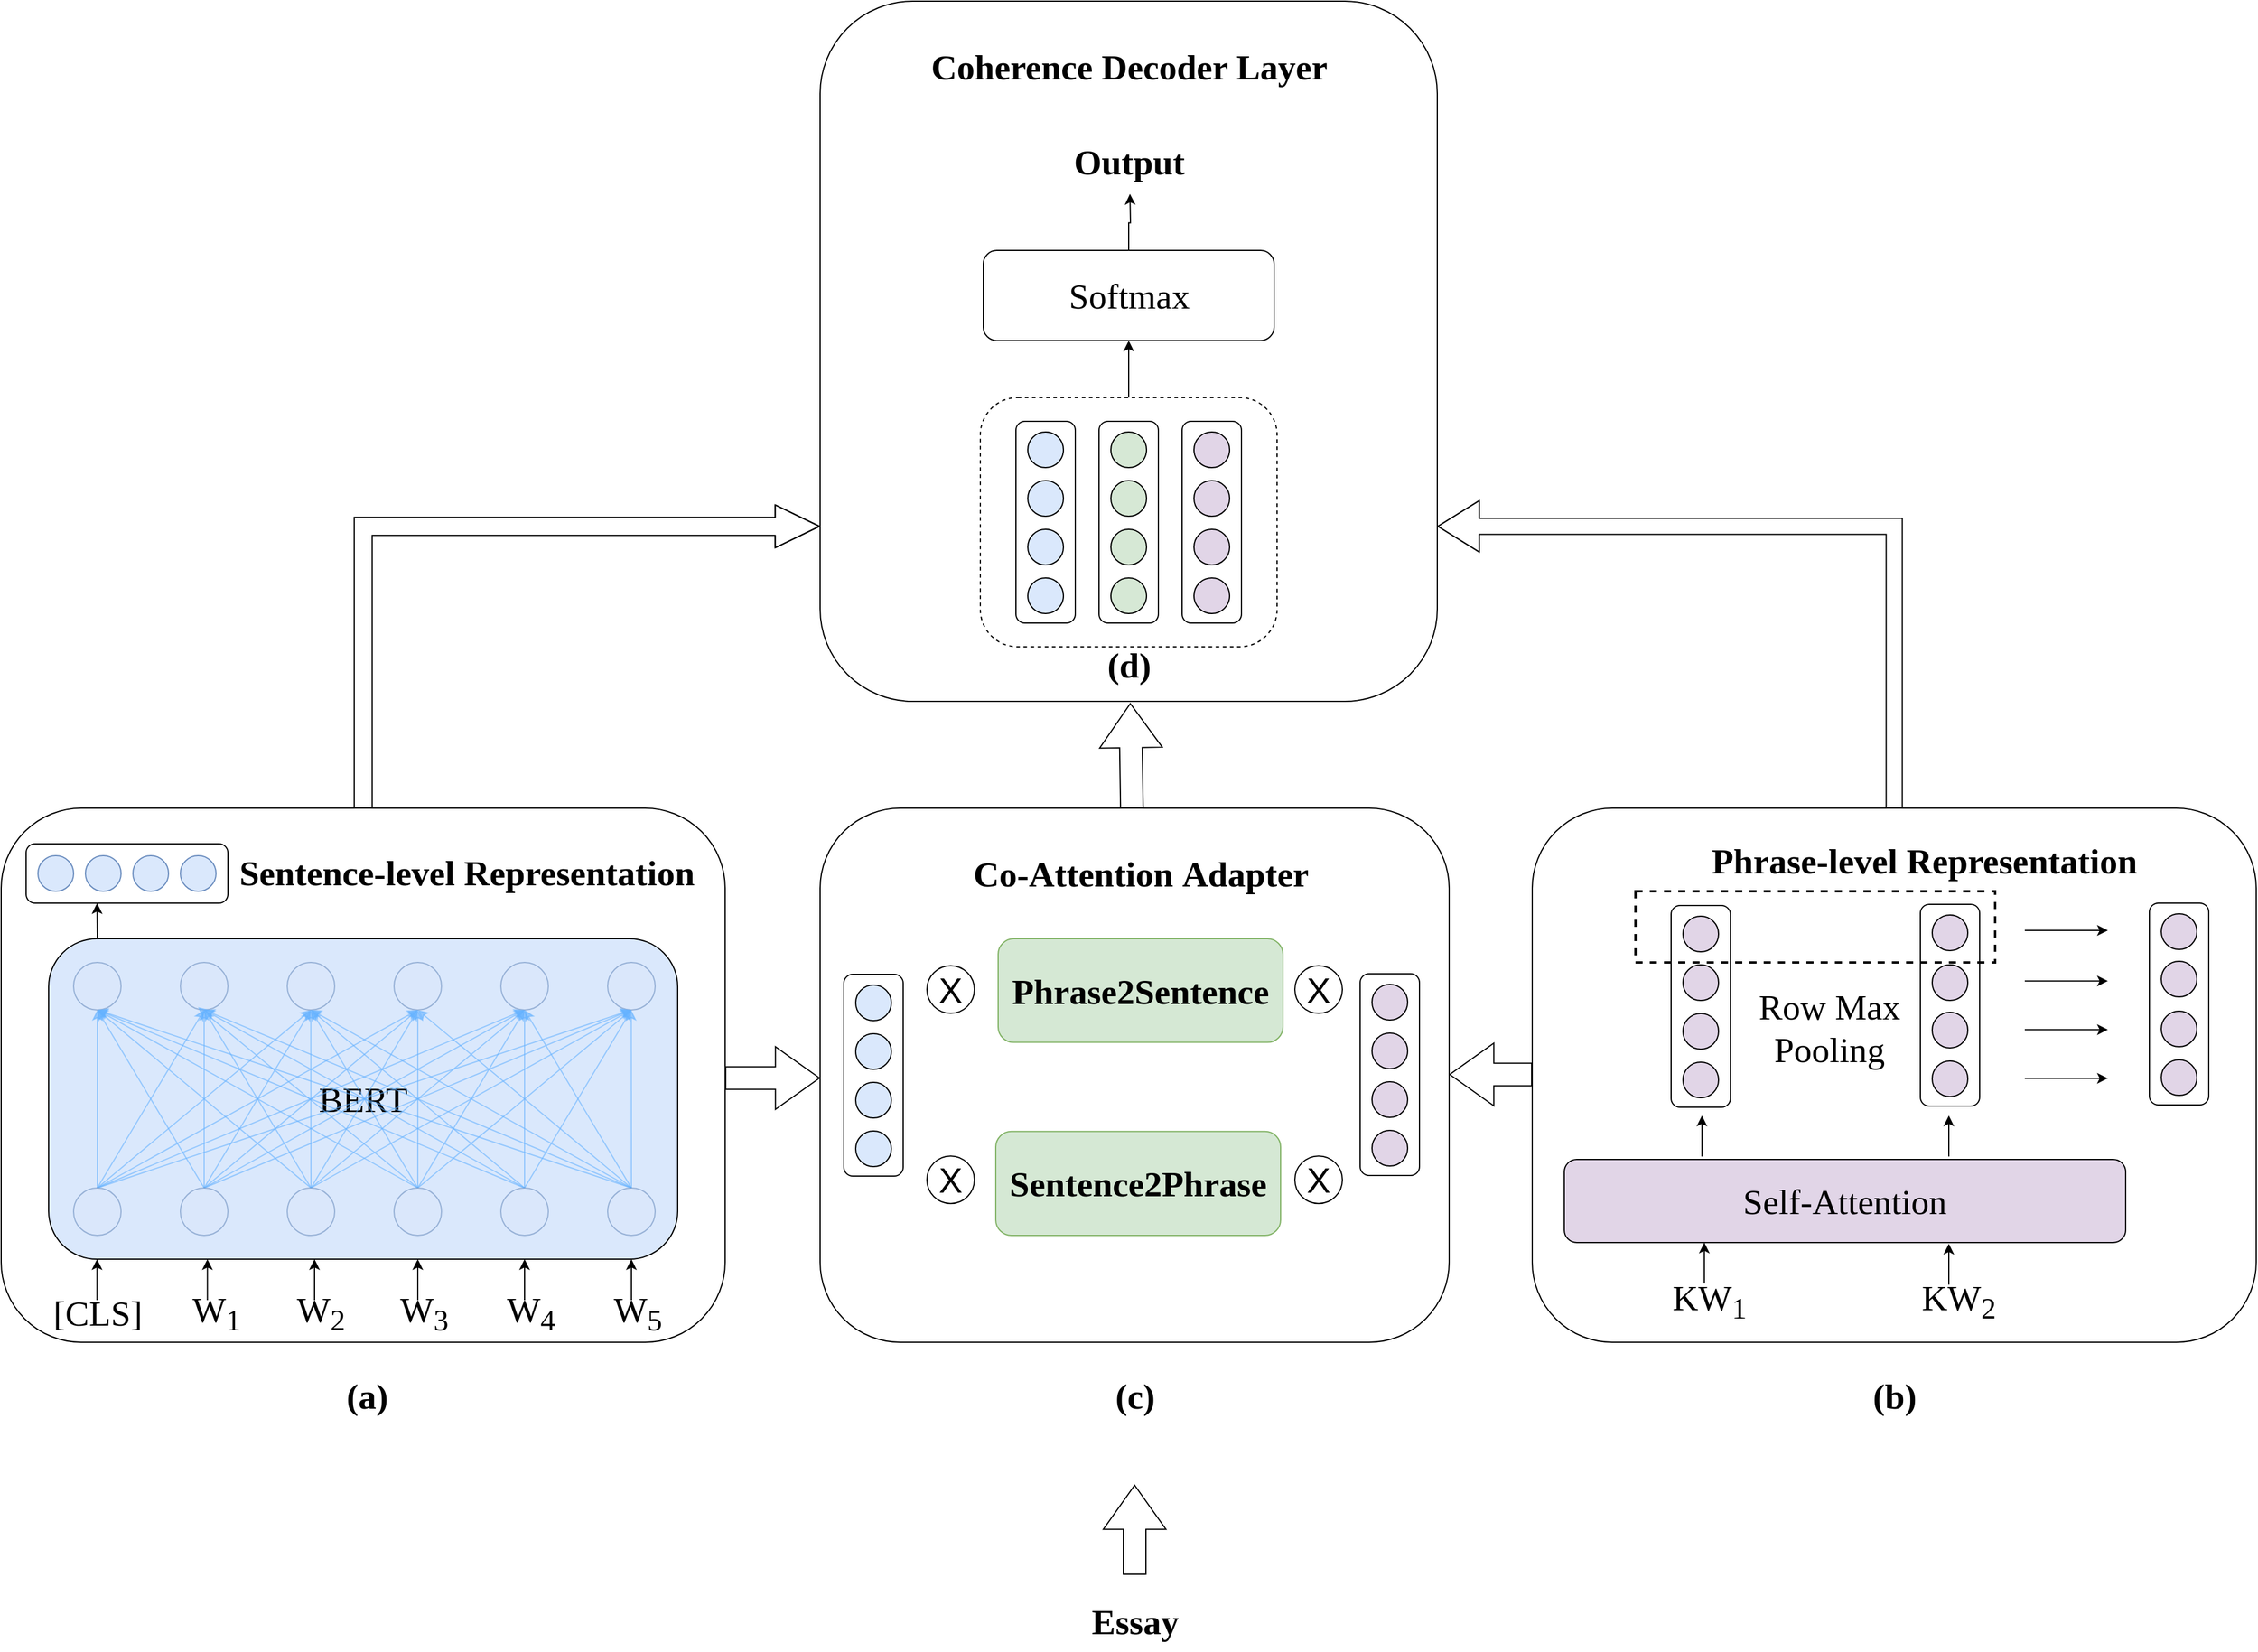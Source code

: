 <mxfile version="24.0.0" type="github">
  <diagram name="第 1 页" id="gH19pqJn2QsGBdcnOJFw">
    <mxGraphModel dx="1225" dy="1300" grid="1" gridSize="10" guides="1" tooltips="1" connect="1" arrows="1" fold="1" page="1" pageScale="1" pageWidth="827" pageHeight="1169" math="0" shadow="0">
      <root>
        <mxCell id="0" />
        <mxCell id="1" parent="0" />
        <mxCell id="tKe9YfeD72Xpy1JtT5OL-1" value="&lt;font face=&quot;Times New Roman&quot;&gt;&lt;span style=&quot;font-size: 30px;&quot;&gt;&lt;b&gt;Essay&lt;/b&gt;&lt;/span&gt;&lt;/font&gt;" style="text;html=1;align=center;verticalAlign=middle;resizable=0;points=[];autosize=1;strokeColor=none;fillColor=none;" vertex="1" parent="1">
          <mxGeometry x="1745" y="1420" width="100" height="50" as="geometry" />
        </mxCell>
        <mxCell id="tKe9YfeD72Xpy1JtT5OL-3" value="" style="rounded=1;whiteSpace=wrap;html=1;" vertex="1" parent="1">
          <mxGeometry x="1530" y="80" width="520" height="590" as="geometry" />
        </mxCell>
        <mxCell id="tKe9YfeD72Xpy1JtT5OL-5" value="&lt;font face=&quot;Times New Roman&quot; style=&quot;font-size: 30px;&quot;&gt;Softmax&lt;/font&gt;" style="rounded=1;whiteSpace=wrap;html=1;" vertex="1" parent="1">
          <mxGeometry x="1667.5" y="290" width="245" height="76" as="geometry" />
        </mxCell>
        <mxCell id="tKe9YfeD72Xpy1JtT5OL-7" value="" style="group" vertex="1" connectable="0" parent="1">
          <mxGeometry x="1665" y="414" width="250" height="210" as="geometry" />
        </mxCell>
        <mxCell id="tKe9YfeD72Xpy1JtT5OL-8" value="" style="rounded=1;whiteSpace=wrap;html=1;dashed=1;" vertex="1" parent="tKe9YfeD72Xpy1JtT5OL-7">
          <mxGeometry width="250" height="210" as="geometry" />
        </mxCell>
        <mxCell id="tKe9YfeD72Xpy1JtT5OL-9" value="" style="group" vertex="1" connectable="0" parent="tKe9YfeD72Xpy1JtT5OL-7">
          <mxGeometry x="100" y="20" width="50" height="170" as="geometry" />
        </mxCell>
        <mxCell id="tKe9YfeD72Xpy1JtT5OL-10" value="" style="rounded=1;whiteSpace=wrap;html=1;direction=west;rotation=90;container=0;" vertex="1" parent="tKe9YfeD72Xpy1JtT5OL-9">
          <mxGeometry x="-60" y="60" width="170" height="50" as="geometry" />
        </mxCell>
        <mxCell id="tKe9YfeD72Xpy1JtT5OL-11" value="" style="ellipse;whiteSpace=wrap;html=1;aspect=fixed;fillColor=#d6e8d5;direction=west;container=0;" vertex="1" parent="tKe9YfeD72Xpy1JtT5OL-9">
          <mxGeometry x="10" y="9" width="30" height="30" as="geometry" />
        </mxCell>
        <mxCell id="tKe9YfeD72Xpy1JtT5OL-12" value="" style="ellipse;whiteSpace=wrap;html=1;aspect=fixed;fillColor=#d6e8d5;direction=west;container=0;" vertex="1" parent="tKe9YfeD72Xpy1JtT5OL-9">
          <mxGeometry x="10" y="50" width="30" height="30" as="geometry" />
        </mxCell>
        <mxCell id="tKe9YfeD72Xpy1JtT5OL-13" value="" style="ellipse;whiteSpace=wrap;html=1;aspect=fixed;fillColor=#d6e8d5;direction=west;container=0;" vertex="1" parent="tKe9YfeD72Xpy1JtT5OL-9">
          <mxGeometry x="10" y="91" width="30" height="30" as="geometry" />
        </mxCell>
        <mxCell id="tKe9YfeD72Xpy1JtT5OL-14" value="" style="ellipse;whiteSpace=wrap;html=1;aspect=fixed;fillColor=#d6e8d5;direction=west;container=0;" vertex="1" parent="tKe9YfeD72Xpy1JtT5OL-9">
          <mxGeometry x="10" y="132" width="30" height="30" as="geometry" />
        </mxCell>
        <mxCell id="tKe9YfeD72Xpy1JtT5OL-15" value="" style="group" vertex="1" connectable="0" parent="tKe9YfeD72Xpy1JtT5OL-7">
          <mxGeometry x="170" y="20" width="50" height="170" as="geometry" />
        </mxCell>
        <mxCell id="tKe9YfeD72Xpy1JtT5OL-16" value="" style="rounded=1;whiteSpace=wrap;html=1;direction=west;rotation=90;container=0;" vertex="1" parent="tKe9YfeD72Xpy1JtT5OL-15">
          <mxGeometry x="-60" y="60" width="170" height="50" as="geometry" />
        </mxCell>
        <mxCell id="tKe9YfeD72Xpy1JtT5OL-17" value="" style="ellipse;whiteSpace=wrap;html=1;aspect=fixed;fillColor=#e1d5e7;direction=west;container=0;" vertex="1" parent="tKe9YfeD72Xpy1JtT5OL-15">
          <mxGeometry x="10" y="9" width="30" height="30" as="geometry" />
        </mxCell>
        <mxCell id="tKe9YfeD72Xpy1JtT5OL-18" value="" style="ellipse;whiteSpace=wrap;html=1;aspect=fixed;fillColor=#e1d5e7;direction=west;container=0;" vertex="1" parent="tKe9YfeD72Xpy1JtT5OL-15">
          <mxGeometry x="10" y="50" width="30" height="30" as="geometry" />
        </mxCell>
        <mxCell id="tKe9YfeD72Xpy1JtT5OL-19" value="" style="ellipse;whiteSpace=wrap;html=1;aspect=fixed;fillColor=#e1d5e7;direction=west;container=0;" vertex="1" parent="tKe9YfeD72Xpy1JtT5OL-15">
          <mxGeometry x="10" y="91" width="30" height="30" as="geometry" />
        </mxCell>
        <mxCell id="tKe9YfeD72Xpy1JtT5OL-20" value="" style="ellipse;whiteSpace=wrap;html=1;aspect=fixed;fillColor=#e1d5e7;direction=west;container=0;" vertex="1" parent="tKe9YfeD72Xpy1JtT5OL-15">
          <mxGeometry x="10" y="132" width="30" height="30" as="geometry" />
        </mxCell>
        <mxCell id="tKe9YfeD72Xpy1JtT5OL-21" value="" style="group" vertex="1" connectable="0" parent="tKe9YfeD72Xpy1JtT5OL-7">
          <mxGeometry x="30" y="20" width="50" height="170" as="geometry" />
        </mxCell>
        <mxCell id="tKe9YfeD72Xpy1JtT5OL-22" value="" style="rounded=1;whiteSpace=wrap;html=1;direction=west;rotation=90;container=0;" vertex="1" parent="tKe9YfeD72Xpy1JtT5OL-21">
          <mxGeometry x="-60" y="60" width="170" height="50" as="geometry" />
        </mxCell>
        <mxCell id="tKe9YfeD72Xpy1JtT5OL-23" value="" style="ellipse;whiteSpace=wrap;html=1;aspect=fixed;fillColor=#dae8fc;direction=west;container=0;" vertex="1" parent="tKe9YfeD72Xpy1JtT5OL-21">
          <mxGeometry x="10" y="9" width="30" height="30" as="geometry" />
        </mxCell>
        <mxCell id="tKe9YfeD72Xpy1JtT5OL-24" value="" style="ellipse;whiteSpace=wrap;html=1;aspect=fixed;fillColor=#dae8fc;direction=west;container=0;" vertex="1" parent="tKe9YfeD72Xpy1JtT5OL-21">
          <mxGeometry x="10" y="50" width="30" height="30" as="geometry" />
        </mxCell>
        <mxCell id="tKe9YfeD72Xpy1JtT5OL-25" value="" style="ellipse;whiteSpace=wrap;html=1;aspect=fixed;fillColor=#dae8fc;direction=west;container=0;" vertex="1" parent="tKe9YfeD72Xpy1JtT5OL-21">
          <mxGeometry x="10" y="91" width="30" height="30" as="geometry" />
        </mxCell>
        <mxCell id="tKe9YfeD72Xpy1JtT5OL-26" value="" style="ellipse;whiteSpace=wrap;html=1;aspect=fixed;fillColor=#dae8fc;direction=west;container=0;" vertex="1" parent="tKe9YfeD72Xpy1JtT5OL-21">
          <mxGeometry x="10" y="132" width="30" height="30" as="geometry" />
        </mxCell>
        <mxCell id="tKe9YfeD72Xpy1JtT5OL-36" value="&lt;font style=&quot;font-size: 30px;&quot; face=&quot;Times New Roman&quot;&gt;&lt;b&gt;Output&lt;/b&gt;&lt;/font&gt;" style="text;html=1;align=center;verticalAlign=middle;resizable=0;points=[];autosize=1;strokeColor=none;fillColor=none;" vertex="1" parent="1">
          <mxGeometry x="1730" y="190" width="120" height="50" as="geometry" />
        </mxCell>
        <mxCell id="tKe9YfeD72Xpy1JtT5OL-37" style="edgeStyle=orthogonalEdgeStyle;rounded=0;orthogonalLoop=1;jettySize=auto;html=1;exitX=0.5;exitY=0;exitDx=0;exitDy=0;entryX=0.488;entryY=0.968;entryDx=0;entryDy=0;entryPerimeter=0;" edge="1" parent="1" source="tKe9YfeD72Xpy1JtT5OL-5">
          <mxGeometry relative="1" as="geometry">
            <mxPoint x="1791.04" y="242.4" as="targetPoint" />
          </mxGeometry>
        </mxCell>
        <mxCell id="tKe9YfeD72Xpy1JtT5OL-57" value="&lt;font face=&quot;Times New Roman&quot;&gt;&lt;span style=&quot;font-size: 30px;&quot;&gt;&lt;b&gt;(d)&lt;/b&gt;&lt;/span&gt;&lt;/font&gt;" style="text;html=1;align=center;verticalAlign=middle;resizable=0;points=[];autosize=1;strokeColor=none;fillColor=none;" vertex="1" parent="1">
          <mxGeometry x="1760" y="614" width="60" height="50" as="geometry" />
        </mxCell>
        <mxCell id="tKe9YfeD72Xpy1JtT5OL-61" value="&lt;font size=&quot;1&quot; face=&quot;Times New Roman&quot;&gt;&lt;b style=&quot;font-size: 30px;&quot;&gt;Coherence Decoder Layer&lt;/b&gt;&lt;/font&gt;" style="text;html=1;align=center;verticalAlign=middle;resizable=0;points=[];autosize=1;strokeColor=none;fillColor=none;" vertex="1" parent="1">
          <mxGeometry x="1609.996" y="110" width="360" height="50" as="geometry" />
        </mxCell>
        <mxCell id="tKe9YfeD72Xpy1JtT5OL-63" value="" style="shape=flexArrow;endArrow=classic;html=1;rounded=0;endWidth=32.727;endSize=12.048;width=19.048;" edge="1" parent="1">
          <mxGeometry width="50" height="50" relative="1" as="geometry">
            <mxPoint x="1795" y="1406" as="sourcePoint" />
            <mxPoint x="1795" y="1330" as="targetPoint" />
          </mxGeometry>
        </mxCell>
        <mxCell id="tKe9YfeD72Xpy1JtT5OL-65" value="" style="shape=flexArrow;endArrow=classic;html=1;rounded=0;endWidth=32.727;endSize=12.048;width=19.048;" edge="1" parent="1">
          <mxGeometry width="50" height="50" relative="1" as="geometry">
            <mxPoint x="1450" y="987.38" as="sourcePoint" />
            <mxPoint x="1530" y="987.38" as="targetPoint" />
          </mxGeometry>
        </mxCell>
        <mxCell id="tKe9YfeD72Xpy1JtT5OL-66" style="edgeStyle=orthogonalEdgeStyle;rounded=0;orthogonalLoop=1;jettySize=auto;html=1;exitX=0.5;exitY=0;exitDx=0;exitDy=0;entryX=0;entryY=0.75;entryDx=0;entryDy=0;shape=flexArrow;width=15.152;endSize=12.121;" edge="1" parent="1" source="tKe9YfeD72Xpy1JtT5OL-67" target="tKe9YfeD72Xpy1JtT5OL-3">
          <mxGeometry relative="1" as="geometry" />
        </mxCell>
        <mxCell id="tKe9YfeD72Xpy1JtT5OL-67" value="" style="rounded=1;whiteSpace=wrap;html=1;" vertex="1" parent="1">
          <mxGeometry x="840" y="760" width="610" height="450" as="geometry" />
        </mxCell>
        <mxCell id="tKe9YfeD72Xpy1JtT5OL-68" value="&lt;font style=&quot;font-size: 30px;&quot; face=&quot;Times New Roman&quot;&gt;&lt;b&gt;Sentence-level Representation&lt;/b&gt;&lt;/font&gt;" style="text;html=1;align=center;verticalAlign=middle;resizable=0;points=[];autosize=1;strokeColor=none;fillColor=none;" vertex="1" parent="1">
          <mxGeometry x="1027" y="789" width="410" height="50" as="geometry" />
        </mxCell>
        <mxCell id="tKe9YfeD72Xpy1JtT5OL-69" value="&lt;font style=&quot;font-size: 30px;&quot; face=&quot;Times New Roman&quot;&gt;[CLS]&lt;/font&gt;" style="text;html=1;align=center;verticalAlign=middle;resizable=0;points=[];autosize=1;strokeColor=none;fillColor=none;" vertex="1" parent="1">
          <mxGeometry x="871" y="1160" width="100" height="50" as="geometry" />
        </mxCell>
        <mxCell id="tKe9YfeD72Xpy1JtT5OL-70" value="&lt;font style=&quot;font-size: 30px;&quot; face=&quot;Times New Roman&quot;&gt;W&lt;sub&gt;1&lt;/sub&gt;&lt;/font&gt;" style="text;html=1;align=center;verticalAlign=middle;resizable=0;points=[];autosize=1;strokeColor=none;fillColor=none;" vertex="1" parent="1">
          <mxGeometry x="991" y="1155" width="60" height="60" as="geometry" />
        </mxCell>
        <mxCell id="tKe9YfeD72Xpy1JtT5OL-71" value="&lt;font style=&quot;font-size: 30px;&quot; face=&quot;Times New Roman&quot;&gt;W&lt;sub&gt;2&lt;/sub&gt;&lt;/font&gt;" style="text;html=1;align=center;verticalAlign=middle;resizable=0;points=[];autosize=1;strokeColor=none;fillColor=none;" vertex="1" parent="1">
          <mxGeometry x="1078.5" y="1155" width="60" height="60" as="geometry" />
        </mxCell>
        <mxCell id="tKe9YfeD72Xpy1JtT5OL-72" value="&lt;font style=&quot;font-size: 30px;&quot; face=&quot;Times New Roman&quot;&gt;W&lt;sub&gt;3&lt;/sub&gt;&lt;/font&gt;" style="text;html=1;align=center;verticalAlign=middle;resizable=0;points=[];autosize=1;strokeColor=none;fillColor=none;" vertex="1" parent="1">
          <mxGeometry x="1166" y="1155" width="60" height="60" as="geometry" />
        </mxCell>
        <mxCell id="tKe9YfeD72Xpy1JtT5OL-73" value="&lt;font style=&quot;font-size: 30px;&quot; face=&quot;Times New Roman&quot;&gt;W&lt;sub&gt;4&lt;/sub&gt;&lt;/font&gt;" style="text;html=1;align=center;verticalAlign=middle;resizable=0;points=[];autosize=1;strokeColor=none;fillColor=none;" vertex="1" parent="1">
          <mxGeometry x="1256" y="1155" width="60" height="60" as="geometry" />
        </mxCell>
        <mxCell id="tKe9YfeD72Xpy1JtT5OL-74" value="&lt;font style=&quot;font-size: 30px;&quot; face=&quot;Times New Roman&quot;&gt;W&lt;sub&gt;5&lt;/sub&gt;&lt;/font&gt;" style="text;html=1;align=center;verticalAlign=middle;resizable=0;points=[];autosize=1;strokeColor=none;fillColor=none;" vertex="1" parent="1">
          <mxGeometry x="1346" y="1155" width="60" height="60" as="geometry" />
        </mxCell>
        <mxCell id="tKe9YfeD72Xpy1JtT5OL-75" value="" style="group" vertex="1" connectable="0" parent="1">
          <mxGeometry x="861" y="790" width="170" height="50" as="geometry" />
        </mxCell>
        <mxCell id="tKe9YfeD72Xpy1JtT5OL-76" value="" style="rounded=1;whiteSpace=wrap;html=1;container=0;" vertex="1" parent="tKe9YfeD72Xpy1JtT5OL-75">
          <mxGeometry width="170" height="50" as="geometry" />
        </mxCell>
        <mxCell id="tKe9YfeD72Xpy1JtT5OL-77" value="" style="ellipse;whiteSpace=wrap;html=1;aspect=fixed;fillColor=#dae8fc;strokeColor=#6c8ebf;container=0;" vertex="1" parent="tKe9YfeD72Xpy1JtT5OL-75">
          <mxGeometry x="10" y="10" width="30" height="30" as="geometry" />
        </mxCell>
        <mxCell id="tKe9YfeD72Xpy1JtT5OL-78" value="" style="ellipse;whiteSpace=wrap;html=1;aspect=fixed;fillColor=#dae8fc;strokeColor=#6c8ebf;container=0;" vertex="1" parent="tKe9YfeD72Xpy1JtT5OL-75">
          <mxGeometry x="50" y="10" width="30" height="30" as="geometry" />
        </mxCell>
        <mxCell id="tKe9YfeD72Xpy1JtT5OL-79" value="" style="ellipse;whiteSpace=wrap;html=1;aspect=fixed;fillColor=#dae8fc;strokeColor=#6c8ebf;container=0;" vertex="1" parent="tKe9YfeD72Xpy1JtT5OL-75">
          <mxGeometry x="130" y="10" width="30" height="30" as="geometry" />
        </mxCell>
        <mxCell id="tKe9YfeD72Xpy1JtT5OL-80" value="" style="ellipse;whiteSpace=wrap;html=1;aspect=fixed;fillColor=#dae8fc;strokeColor=#6c8ebf;container=0;" vertex="1" parent="tKe9YfeD72Xpy1JtT5OL-75">
          <mxGeometry x="90" y="10" width="30" height="30" as="geometry" />
        </mxCell>
        <mxCell id="tKe9YfeD72Xpy1JtT5OL-81" value="" style="endArrow=classic;html=1;rounded=0;" edge="1" parent="1">
          <mxGeometry width="50" height="50" relative="1" as="geometry">
            <mxPoint x="920.76" y="1174.49" as="sourcePoint" />
            <mxPoint x="920.76" y="1140" as="targetPoint" />
          </mxGeometry>
        </mxCell>
        <mxCell id="tKe9YfeD72Xpy1JtT5OL-82" value="" style="endArrow=classic;html=1;rounded=0;" edge="1" parent="1">
          <mxGeometry width="50" height="50" relative="1" as="geometry">
            <mxPoint x="1013.76" y="1174.49" as="sourcePoint" />
            <mxPoint x="1013.76" y="1140" as="targetPoint" />
          </mxGeometry>
        </mxCell>
        <mxCell id="tKe9YfeD72Xpy1JtT5OL-83" value="" style="endArrow=classic;html=1;rounded=0;" edge="1" parent="1">
          <mxGeometry width="50" height="50" relative="1" as="geometry">
            <mxPoint x="1104" y="1174.49" as="sourcePoint" />
            <mxPoint x="1104" y="1140" as="targetPoint" />
          </mxGeometry>
        </mxCell>
        <mxCell id="tKe9YfeD72Xpy1JtT5OL-84" value="" style="endArrow=classic;html=1;rounded=0;" edge="1" parent="1">
          <mxGeometry width="50" height="50" relative="1" as="geometry">
            <mxPoint x="1191" y="1174.49" as="sourcePoint" />
            <mxPoint x="1191" y="1140" as="targetPoint" />
          </mxGeometry>
        </mxCell>
        <mxCell id="tKe9YfeD72Xpy1JtT5OL-85" value="" style="endArrow=classic;html=1;rounded=0;" edge="1" parent="1">
          <mxGeometry width="50" height="50" relative="1" as="geometry">
            <mxPoint x="1281" y="1174.49" as="sourcePoint" />
            <mxPoint x="1281" y="1140" as="targetPoint" />
          </mxGeometry>
        </mxCell>
        <mxCell id="tKe9YfeD72Xpy1JtT5OL-86" value="" style="endArrow=classic;html=1;rounded=0;" edge="1" parent="1">
          <mxGeometry width="50" height="50" relative="1" as="geometry">
            <mxPoint x="1371" y="1174.49" as="sourcePoint" />
            <mxPoint x="1371" y="1140" as="targetPoint" />
          </mxGeometry>
        </mxCell>
        <mxCell id="tKe9YfeD72Xpy1JtT5OL-87" value="" style="endArrow=classic;html=1;rounded=0;" edge="1" parent="1">
          <mxGeometry width="50" height="50" relative="1" as="geometry">
            <mxPoint x="921" y="870" as="sourcePoint" />
            <mxPoint x="920.76" y="840" as="targetPoint" />
          </mxGeometry>
        </mxCell>
        <mxCell id="tKe9YfeD72Xpy1JtT5OL-88" value="&lt;font face=&quot;Times New Roman&quot;&gt;&lt;span style=&quot;font-size: 30px;&quot;&gt;&lt;b&gt;(a)&lt;/b&gt;&lt;/span&gt;&lt;/font&gt;" style="text;html=1;align=center;verticalAlign=middle;resizable=0;points=[];autosize=1;strokeColor=none;fillColor=none;" vertex="1" parent="1">
          <mxGeometry x="1118" y="1230" width="60" height="50" as="geometry" />
        </mxCell>
        <mxCell id="tKe9YfeD72Xpy1JtT5OL-89" value="&lt;div&gt;&lt;span style=&quot;font-size: 30px; font-family: &amp;quot;Times New Roman&amp;quot;; background-color: initial;&quot;&gt;BERT&lt;/span&gt;&lt;br&gt;&lt;/div&gt;" style="rounded=1;whiteSpace=wrap;html=1;fillColor=#dae8fc;strokeColor=default;" vertex="1" parent="1">
          <mxGeometry x="880" y="870" width="530" height="270" as="geometry" />
        </mxCell>
        <mxCell id="tKe9YfeD72Xpy1JtT5OL-90" value="" style="ellipse;whiteSpace=wrap;html=1;aspect=fixed;fillColor=#dae8fc;strokeColor=#6c8ebf;opacity=60;" vertex="1" parent="1">
          <mxGeometry x="901" y="890" width="40" height="40" as="geometry" />
        </mxCell>
        <mxCell id="tKe9YfeD72Xpy1JtT5OL-91" value="" style="ellipse;whiteSpace=wrap;html=1;aspect=fixed;fillColor=#dae8fc;strokeColor=#6c8ebf;opacity=60;" vertex="1" parent="1">
          <mxGeometry x="991" y="890" width="40" height="40" as="geometry" />
        </mxCell>
        <mxCell id="tKe9YfeD72Xpy1JtT5OL-92" value="" style="ellipse;whiteSpace=wrap;html=1;aspect=fixed;fillColor=#dae8fc;strokeColor=#6c8ebf;opacity=60;" vertex="1" parent="1">
          <mxGeometry x="1081" y="890" width="40" height="40" as="geometry" />
        </mxCell>
        <mxCell id="tKe9YfeD72Xpy1JtT5OL-93" value="" style="ellipse;whiteSpace=wrap;html=1;aspect=fixed;fillColor=#dae8fc;strokeColor=#6c8ebf;opacity=60;" vertex="1" parent="1">
          <mxGeometry x="1171" y="890" width="40" height="40" as="geometry" />
        </mxCell>
        <mxCell id="tKe9YfeD72Xpy1JtT5OL-94" value="" style="ellipse;whiteSpace=wrap;html=1;aspect=fixed;fillColor=#dae8fc;strokeColor=#6c8ebf;opacity=60;" vertex="1" parent="1">
          <mxGeometry x="1261" y="890" width="40" height="40" as="geometry" />
        </mxCell>
        <mxCell id="tKe9YfeD72Xpy1JtT5OL-95" value="" style="ellipse;whiteSpace=wrap;html=1;aspect=fixed;fillColor=#dae8fc;strokeColor=#6c8ebf;opacity=60;" vertex="1" parent="1">
          <mxGeometry x="1351" y="890" width="40" height="40" as="geometry" />
        </mxCell>
        <mxCell id="tKe9YfeD72Xpy1JtT5OL-96" style="edgeStyle=orthogonalEdgeStyle;rounded=0;orthogonalLoop=1;jettySize=auto;html=1;entryX=0.5;entryY=1;entryDx=0;entryDy=0;opacity=60;strokeColor=#66B2FF;" edge="1" parent="1" source="tKe9YfeD72Xpy1JtT5OL-102" target="tKe9YfeD72Xpy1JtT5OL-90">
          <mxGeometry relative="1" as="geometry" />
        </mxCell>
        <mxCell id="tKe9YfeD72Xpy1JtT5OL-97" style="rounded=0;orthogonalLoop=1;jettySize=auto;html=1;exitX=0.5;exitY=0;exitDx=0;exitDy=0;entryX=0.5;entryY=1;entryDx=0;entryDy=0;opacity=60;strokeColor=#66B2FF;" edge="1" parent="1" source="tKe9YfeD72Xpy1JtT5OL-102" target="tKe9YfeD72Xpy1JtT5OL-91">
          <mxGeometry relative="1" as="geometry" />
        </mxCell>
        <mxCell id="tKe9YfeD72Xpy1JtT5OL-98" style="rounded=0;orthogonalLoop=1;jettySize=auto;html=1;exitX=0.5;exitY=0;exitDx=0;exitDy=0;entryX=0.5;entryY=1;entryDx=0;entryDy=0;opacity=60;strokeColor=#66B2FF;" edge="1" parent="1" source="tKe9YfeD72Xpy1JtT5OL-102" target="tKe9YfeD72Xpy1JtT5OL-92">
          <mxGeometry relative="1" as="geometry" />
        </mxCell>
        <mxCell id="tKe9YfeD72Xpy1JtT5OL-99" style="rounded=0;orthogonalLoop=1;jettySize=auto;html=1;exitX=0.5;exitY=0;exitDx=0;exitDy=0;entryX=0.5;entryY=1;entryDx=0;entryDy=0;opacity=60;strokeColor=#66B2FF;" edge="1" parent="1" source="tKe9YfeD72Xpy1JtT5OL-102" target="tKe9YfeD72Xpy1JtT5OL-93">
          <mxGeometry relative="1" as="geometry" />
        </mxCell>
        <mxCell id="tKe9YfeD72Xpy1JtT5OL-100" style="rounded=0;orthogonalLoop=1;jettySize=auto;html=1;exitX=0.5;exitY=0;exitDx=0;exitDy=0;entryX=0.5;entryY=1;entryDx=0;entryDy=0;opacity=60;strokeColor=#66B2FF;" edge="1" parent="1" source="tKe9YfeD72Xpy1JtT5OL-102" target="tKe9YfeD72Xpy1JtT5OL-94">
          <mxGeometry relative="1" as="geometry" />
        </mxCell>
        <mxCell id="tKe9YfeD72Xpy1JtT5OL-101" style="rounded=0;orthogonalLoop=1;jettySize=auto;html=1;exitX=0.5;exitY=0;exitDx=0;exitDy=0;entryX=0.5;entryY=1;entryDx=0;entryDy=0;opacity=60;strokeColor=#66B2FF;" edge="1" parent="1" source="tKe9YfeD72Xpy1JtT5OL-102" target="tKe9YfeD72Xpy1JtT5OL-95">
          <mxGeometry relative="1" as="geometry" />
        </mxCell>
        <mxCell id="tKe9YfeD72Xpy1JtT5OL-102" value="" style="ellipse;whiteSpace=wrap;html=1;aspect=fixed;fillColor=#dae8fc;strokeColor=#6c8ebf;opacity=60;" vertex="1" parent="1">
          <mxGeometry x="901" y="1080" width="40" height="40" as="geometry" />
        </mxCell>
        <mxCell id="tKe9YfeD72Xpy1JtT5OL-103" style="rounded=0;orthogonalLoop=1;jettySize=auto;html=1;exitX=0.5;exitY=0;exitDx=0;exitDy=0;opacity=60;strokeColor=#66B2FF;" edge="1" parent="1" source="tKe9YfeD72Xpy1JtT5OL-109">
          <mxGeometry relative="1" as="geometry">
            <mxPoint x="921" y="930" as="targetPoint" />
          </mxGeometry>
        </mxCell>
        <mxCell id="tKe9YfeD72Xpy1JtT5OL-104" style="rounded=0;orthogonalLoop=1;jettySize=auto;html=1;exitX=0.5;exitY=0;exitDx=0;exitDy=0;entryX=0.5;entryY=1;entryDx=0;entryDy=0;opacity=60;strokeColor=#66B2FF;" edge="1" parent="1" source="tKe9YfeD72Xpy1JtT5OL-109" target="tKe9YfeD72Xpy1JtT5OL-91">
          <mxGeometry relative="1" as="geometry" />
        </mxCell>
        <mxCell id="tKe9YfeD72Xpy1JtT5OL-105" style="edgeStyle=none;rounded=0;orthogonalLoop=1;jettySize=auto;html=1;exitX=0.5;exitY=0;exitDx=0;exitDy=0;entryX=0.5;entryY=1;entryDx=0;entryDy=0;opacity=60;strokeColor=#66B2FF;" edge="1" parent="1" source="tKe9YfeD72Xpy1JtT5OL-109" target="tKe9YfeD72Xpy1JtT5OL-92">
          <mxGeometry relative="1" as="geometry" />
        </mxCell>
        <mxCell id="tKe9YfeD72Xpy1JtT5OL-106" style="edgeStyle=none;rounded=0;orthogonalLoop=1;jettySize=auto;html=1;exitX=0.5;exitY=0;exitDx=0;exitDy=0;opacity=60;strokeColor=#66B2FF;" edge="1" parent="1" source="tKe9YfeD72Xpy1JtT5OL-109">
          <mxGeometry relative="1" as="geometry">
            <mxPoint x="1191" y="930" as="targetPoint" />
          </mxGeometry>
        </mxCell>
        <mxCell id="tKe9YfeD72Xpy1JtT5OL-107" style="edgeStyle=none;rounded=0;orthogonalLoop=1;jettySize=auto;html=1;exitX=0.5;exitY=0;exitDx=0;exitDy=0;opacity=60;strokeColor=#66B2FF;" edge="1" parent="1" source="tKe9YfeD72Xpy1JtT5OL-109">
          <mxGeometry relative="1" as="geometry">
            <mxPoint x="1281" y="930" as="targetPoint" />
          </mxGeometry>
        </mxCell>
        <mxCell id="tKe9YfeD72Xpy1JtT5OL-108" style="edgeStyle=none;rounded=0;orthogonalLoop=1;jettySize=auto;html=1;exitX=0.5;exitY=0;exitDx=0;exitDy=0;entryX=0.5;entryY=1;entryDx=0;entryDy=0;opacity=60;strokeColor=#66B2FF;" edge="1" parent="1" source="tKe9YfeD72Xpy1JtT5OL-109" target="tKe9YfeD72Xpy1JtT5OL-95">
          <mxGeometry relative="1" as="geometry" />
        </mxCell>
        <mxCell id="tKe9YfeD72Xpy1JtT5OL-109" value="" style="ellipse;whiteSpace=wrap;html=1;aspect=fixed;fillColor=#dae8fc;strokeColor=#6c8ebf;opacity=60;" vertex="1" parent="1">
          <mxGeometry x="991" y="1080" width="40" height="40" as="geometry" />
        </mxCell>
        <mxCell id="tKe9YfeD72Xpy1JtT5OL-110" style="edgeStyle=none;rounded=0;orthogonalLoop=1;jettySize=auto;html=1;exitX=0.5;exitY=0;exitDx=0;exitDy=0;entryX=0.5;entryY=1;entryDx=0;entryDy=0;opacity=60;strokeColor=#66B2FF;" edge="1" parent="1" source="tKe9YfeD72Xpy1JtT5OL-116" target="tKe9YfeD72Xpy1JtT5OL-90">
          <mxGeometry relative="1" as="geometry" />
        </mxCell>
        <mxCell id="tKe9YfeD72Xpy1JtT5OL-111" style="edgeStyle=none;rounded=0;orthogonalLoop=1;jettySize=auto;html=1;exitX=0.5;exitY=0;exitDx=0;exitDy=0;opacity=60;strokeColor=#66B2FF;" edge="1" parent="1" source="tKe9YfeD72Xpy1JtT5OL-116">
          <mxGeometry relative="1" as="geometry">
            <mxPoint x="1011" y="930" as="targetPoint" />
          </mxGeometry>
        </mxCell>
        <mxCell id="tKe9YfeD72Xpy1JtT5OL-112" style="edgeStyle=none;rounded=0;orthogonalLoop=1;jettySize=auto;html=1;exitX=0.5;exitY=0;exitDx=0;exitDy=0;opacity=60;strokeColor=#66B2FF;" edge="1" parent="1" source="tKe9YfeD72Xpy1JtT5OL-116">
          <mxGeometry relative="1" as="geometry">
            <mxPoint x="1100.857" y="930" as="targetPoint" />
          </mxGeometry>
        </mxCell>
        <mxCell id="tKe9YfeD72Xpy1JtT5OL-113" style="edgeStyle=none;rounded=0;orthogonalLoop=1;jettySize=auto;html=1;exitX=0.5;exitY=0;exitDx=0;exitDy=0;entryX=0.5;entryY=1;entryDx=0;entryDy=0;opacity=60;strokeColor=#66B2FF;" edge="1" parent="1" source="tKe9YfeD72Xpy1JtT5OL-116" target="tKe9YfeD72Xpy1JtT5OL-93">
          <mxGeometry relative="1" as="geometry" />
        </mxCell>
        <mxCell id="tKe9YfeD72Xpy1JtT5OL-114" style="edgeStyle=none;rounded=0;orthogonalLoop=1;jettySize=auto;html=1;exitX=0.5;exitY=0;exitDx=0;exitDy=0;opacity=60;strokeColor=#66B2FF;" edge="1" parent="1" source="tKe9YfeD72Xpy1JtT5OL-116">
          <mxGeometry relative="1" as="geometry">
            <mxPoint x="1281" y="930" as="targetPoint" />
          </mxGeometry>
        </mxCell>
        <mxCell id="tKe9YfeD72Xpy1JtT5OL-115" style="edgeStyle=none;rounded=0;orthogonalLoop=1;jettySize=auto;html=1;exitX=0.5;exitY=0;exitDx=0;exitDy=0;entryX=0.5;entryY=1;entryDx=0;entryDy=0;opacity=60;strokeColor=#66B2FF;" edge="1" parent="1" source="tKe9YfeD72Xpy1JtT5OL-116" target="tKe9YfeD72Xpy1JtT5OL-95">
          <mxGeometry relative="1" as="geometry" />
        </mxCell>
        <mxCell id="tKe9YfeD72Xpy1JtT5OL-116" value="" style="ellipse;whiteSpace=wrap;html=1;aspect=fixed;fillColor=#dae8fc;strokeColor=#6c8ebf;opacity=60;" vertex="1" parent="1">
          <mxGeometry x="1081" y="1080" width="40" height="40" as="geometry" />
        </mxCell>
        <mxCell id="tKe9YfeD72Xpy1JtT5OL-117" style="edgeStyle=none;rounded=0;orthogonalLoop=1;jettySize=auto;html=1;exitX=0.5;exitY=0;exitDx=0;exitDy=0;opacity=60;strokeColor=#66B2FF;" edge="1" parent="1" source="tKe9YfeD72Xpy1JtT5OL-123">
          <mxGeometry relative="1" as="geometry">
            <mxPoint x="921" y="930" as="targetPoint" />
          </mxGeometry>
        </mxCell>
        <mxCell id="tKe9YfeD72Xpy1JtT5OL-118" style="edgeStyle=none;rounded=0;orthogonalLoop=1;jettySize=auto;html=1;exitX=0.5;exitY=0;exitDx=0;exitDy=0;entryX=0.371;entryY=0.941;entryDx=0;entryDy=0;entryPerimeter=0;opacity=60;strokeColor=#66B2FF;" edge="1" parent="1" source="tKe9YfeD72Xpy1JtT5OL-123" target="tKe9YfeD72Xpy1JtT5OL-91">
          <mxGeometry relative="1" as="geometry" />
        </mxCell>
        <mxCell id="tKe9YfeD72Xpy1JtT5OL-119" style="edgeStyle=none;rounded=0;orthogonalLoop=1;jettySize=auto;html=1;exitX=0.5;exitY=0;exitDx=0;exitDy=0;opacity=60;strokeColor=#66B2FF;" edge="1" parent="1" source="tKe9YfeD72Xpy1JtT5OL-123">
          <mxGeometry relative="1" as="geometry">
            <mxPoint x="1101" y="930" as="targetPoint" />
          </mxGeometry>
        </mxCell>
        <mxCell id="tKe9YfeD72Xpy1JtT5OL-120" style="edgeStyle=none;rounded=0;orthogonalLoop=1;jettySize=auto;html=1;exitX=0.5;exitY=0;exitDx=0;exitDy=0;opacity=60;strokeColor=#66B2FF;" edge="1" parent="1" source="tKe9YfeD72Xpy1JtT5OL-123" target="tKe9YfeD72Xpy1JtT5OL-93">
          <mxGeometry relative="1" as="geometry" />
        </mxCell>
        <mxCell id="tKe9YfeD72Xpy1JtT5OL-121" style="edgeStyle=none;rounded=0;orthogonalLoop=1;jettySize=auto;html=1;exitX=0.5;exitY=0;exitDx=0;exitDy=0;entryX=0.5;entryY=1;entryDx=0;entryDy=0;opacity=60;strokeColor=#66B2FF;" edge="1" parent="1" source="tKe9YfeD72Xpy1JtT5OL-123" target="tKe9YfeD72Xpy1JtT5OL-94">
          <mxGeometry relative="1" as="geometry" />
        </mxCell>
        <mxCell id="tKe9YfeD72Xpy1JtT5OL-122" style="edgeStyle=none;rounded=0;orthogonalLoop=1;jettySize=auto;html=1;exitX=0.5;exitY=0;exitDx=0;exitDy=0;opacity=60;strokeColor=#66B2FF;" edge="1" parent="1" source="tKe9YfeD72Xpy1JtT5OL-123">
          <mxGeometry relative="1" as="geometry">
            <mxPoint x="1371" y="930" as="targetPoint" />
          </mxGeometry>
        </mxCell>
        <mxCell id="tKe9YfeD72Xpy1JtT5OL-123" value="" style="ellipse;whiteSpace=wrap;html=1;aspect=fixed;fillColor=#dae8fc;strokeColor=#6c8ebf;opacity=60;" vertex="1" parent="1">
          <mxGeometry x="1171" y="1080" width="40" height="40" as="geometry" />
        </mxCell>
        <mxCell id="tKe9YfeD72Xpy1JtT5OL-124" style="edgeStyle=none;rounded=0;orthogonalLoop=1;jettySize=auto;html=1;exitX=0.5;exitY=0;exitDx=0;exitDy=0;opacity=60;strokeColor=#66B2FF;" edge="1" parent="1" source="tKe9YfeD72Xpy1JtT5OL-129">
          <mxGeometry relative="1" as="geometry">
            <mxPoint x="921" y="930" as="targetPoint" />
          </mxGeometry>
        </mxCell>
        <mxCell id="tKe9YfeD72Xpy1JtT5OL-125" style="edgeStyle=none;rounded=0;orthogonalLoop=1;jettySize=auto;html=1;exitX=0.5;exitY=0;exitDx=0;exitDy=0;opacity=60;strokeColor=#66B2FF;" edge="1" parent="1" source="tKe9YfeD72Xpy1JtT5OL-129">
          <mxGeometry relative="1" as="geometry">
            <mxPoint x="1011" y="930" as="targetPoint" />
          </mxGeometry>
        </mxCell>
        <mxCell id="tKe9YfeD72Xpy1JtT5OL-126" style="edgeStyle=none;rounded=0;orthogonalLoop=1;jettySize=auto;html=1;exitX=0.5;exitY=0;exitDx=0;exitDy=0;entryX=0.5;entryY=1;entryDx=0;entryDy=0;opacity=60;strokeColor=#66B2FF;" edge="1" parent="1" source="tKe9YfeD72Xpy1JtT5OL-129" target="tKe9YfeD72Xpy1JtT5OL-92">
          <mxGeometry relative="1" as="geometry" />
        </mxCell>
        <mxCell id="tKe9YfeD72Xpy1JtT5OL-127" style="edgeStyle=none;rounded=0;orthogonalLoop=1;jettySize=auto;html=1;exitX=0.5;exitY=0;exitDx=0;exitDy=0;entryX=0.5;entryY=1;entryDx=0;entryDy=0;opacity=60;strokeColor=#66B2FF;" edge="1" parent="1" source="tKe9YfeD72Xpy1JtT5OL-129" target="tKe9YfeD72Xpy1JtT5OL-94">
          <mxGeometry relative="1" as="geometry" />
        </mxCell>
        <mxCell id="tKe9YfeD72Xpy1JtT5OL-128" style="edgeStyle=none;rounded=0;orthogonalLoop=1;jettySize=auto;html=1;exitX=0.5;exitY=0;exitDx=0;exitDy=0;entryX=0.5;entryY=1;entryDx=0;entryDy=0;opacity=60;strokeColor=#66B2FF;" edge="1" parent="1" source="tKe9YfeD72Xpy1JtT5OL-129" target="tKe9YfeD72Xpy1JtT5OL-95">
          <mxGeometry relative="1" as="geometry" />
        </mxCell>
        <mxCell id="tKe9YfeD72Xpy1JtT5OL-129" value="" style="ellipse;whiteSpace=wrap;html=1;aspect=fixed;fillColor=#dae8fc;strokeColor=#6c8ebf;opacity=60;" vertex="1" parent="1">
          <mxGeometry x="1261" y="1080" width="40" height="40" as="geometry" />
        </mxCell>
        <mxCell id="tKe9YfeD72Xpy1JtT5OL-130" style="edgeStyle=none;rounded=0;orthogonalLoop=1;jettySize=auto;html=1;exitX=0.5;exitY=0;exitDx=0;exitDy=0;opacity=60;strokeColor=#66B2FF;" edge="1" parent="1" source="tKe9YfeD72Xpy1JtT5OL-136">
          <mxGeometry relative="1" as="geometry">
            <mxPoint x="921" y="930" as="targetPoint" />
          </mxGeometry>
        </mxCell>
        <mxCell id="tKe9YfeD72Xpy1JtT5OL-131" style="edgeStyle=none;rounded=0;orthogonalLoop=1;jettySize=auto;html=1;exitX=0.5;exitY=0;exitDx=0;exitDy=0;entryX=0.5;entryY=1;entryDx=0;entryDy=0;opacity=60;strokeColor=#66B2FF;" edge="1" parent="1" source="tKe9YfeD72Xpy1JtT5OL-136" target="tKe9YfeD72Xpy1JtT5OL-91">
          <mxGeometry relative="1" as="geometry" />
        </mxCell>
        <mxCell id="tKe9YfeD72Xpy1JtT5OL-132" style="edgeStyle=none;rounded=0;orthogonalLoop=1;jettySize=auto;html=1;exitX=0.5;exitY=0;exitDx=0;exitDy=0;opacity=60;strokeColor=#66B2FF;" edge="1" parent="1" source="tKe9YfeD72Xpy1JtT5OL-136">
          <mxGeometry relative="1" as="geometry">
            <mxPoint x="1101" y="930" as="targetPoint" />
          </mxGeometry>
        </mxCell>
        <mxCell id="tKe9YfeD72Xpy1JtT5OL-133" style="edgeStyle=none;rounded=0;orthogonalLoop=1;jettySize=auto;html=1;exitX=0.5;exitY=0;exitDx=0;exitDy=0;opacity=60;strokeColor=#66B2FF;" edge="1" parent="1" source="tKe9YfeD72Xpy1JtT5OL-136">
          <mxGeometry relative="1" as="geometry">
            <mxPoint x="1191" y="930" as="targetPoint" />
          </mxGeometry>
        </mxCell>
        <mxCell id="tKe9YfeD72Xpy1JtT5OL-134" style="edgeStyle=none;rounded=0;orthogonalLoop=1;jettySize=auto;html=1;exitX=0.5;exitY=0;exitDx=0;exitDy=0;opacity=60;strokeColor=#66B2FF;" edge="1" parent="1" source="tKe9YfeD72Xpy1JtT5OL-136">
          <mxGeometry relative="1" as="geometry">
            <mxPoint x="1281" y="930" as="targetPoint" />
          </mxGeometry>
        </mxCell>
        <mxCell id="tKe9YfeD72Xpy1JtT5OL-135" style="edgeStyle=none;rounded=0;orthogonalLoop=1;jettySize=auto;html=1;exitX=0.5;exitY=0;exitDx=0;exitDy=0;opacity=60;strokeColor=#66B2FF;" edge="1" parent="1" source="tKe9YfeD72Xpy1JtT5OL-136">
          <mxGeometry relative="1" as="geometry">
            <mxPoint x="1370.857" y="930" as="targetPoint" />
          </mxGeometry>
        </mxCell>
        <mxCell id="tKe9YfeD72Xpy1JtT5OL-136" value="" style="ellipse;whiteSpace=wrap;html=1;aspect=fixed;fillColor=#dae8fc;strokeColor=#6c8ebf;opacity=60;" vertex="1" parent="1">
          <mxGeometry x="1351" y="1080" width="40" height="40" as="geometry" />
        </mxCell>
        <mxCell id="tKe9YfeD72Xpy1JtT5OL-137" value="" style="group" vertex="1" connectable="0" parent="1">
          <mxGeometry x="1610" y="760" width="530" height="520" as="geometry" />
        </mxCell>
        <mxCell id="tKe9YfeD72Xpy1JtT5OL-138" value="" style="rounded=1;whiteSpace=wrap;html=1;" vertex="1" parent="tKe9YfeD72Xpy1JtT5OL-137">
          <mxGeometry x="-80" width="530" height="450" as="geometry" />
        </mxCell>
        <mxCell id="tKe9YfeD72Xpy1JtT5OL-139" value="&lt;font face=&quot;Times New Roman&quot; style=&quot;font-size: 30px;&quot;&gt;&lt;b&gt;Co-Attention&amp;nbsp;&lt;/b&gt;&lt;/font&gt;&lt;font size=&quot;1&quot; face=&quot;Times New Roman&quot;&gt;&lt;b style=&quot;font-size: 30px;&quot;&gt;Adapter&lt;/b&gt;&lt;/font&gt;" style="text;html=1;align=center;verticalAlign=middle;resizable=0;points=[];autosize=1;strokeColor=none;fillColor=none;" vertex="1" parent="tKe9YfeD72Xpy1JtT5OL-137">
          <mxGeometry x="40" y="30.001" width="300" height="50" as="geometry" />
        </mxCell>
        <mxCell id="tKe9YfeD72Xpy1JtT5OL-140" value="&lt;b style=&quot;border-color: var(--border-color); font-family: &amp;quot;Times New Roman&amp;quot;; font-size: 30px;&quot;&gt;Phrase2Sentence&lt;/b&gt;" style="rounded=1;whiteSpace=wrap;html=1;fillColor=#d5e8d4;strokeColor=#82b366;" vertex="1" parent="tKe9YfeD72Xpy1JtT5OL-137">
          <mxGeometry x="70" y="110" width="240" height="87.31" as="geometry" />
        </mxCell>
        <mxCell id="tKe9YfeD72Xpy1JtT5OL-141" value="&lt;b style=&quot;border-color: var(--border-color); font-family: &amp;quot;Times New Roman&amp;quot;; font-size: 30px;&quot;&gt;Sentence2&lt;/b&gt;&lt;b style=&quot;border-color: var(--border-color); font-family: &amp;quot;Times New Roman&amp;quot;; font-size: 30px;&quot;&gt;Phrase&lt;/b&gt;" style="rounded=1;whiteSpace=wrap;html=1;fillColor=#d5e8d4;strokeColor=#82b366;" vertex="1" parent="tKe9YfeD72Xpy1JtT5OL-137">
          <mxGeometry x="68" y="272.4" width="240" height="87.6" as="geometry" />
        </mxCell>
        <mxCell id="tKe9YfeD72Xpy1JtT5OL-142" value="&lt;div&gt;&lt;font style=&quot;font-size: 30px;&quot;&gt;X&lt;/font&gt;&lt;/div&gt;" style="ellipse;whiteSpace=wrap;html=1;aspect=fixed;" vertex="1" parent="tKe9YfeD72Xpy1JtT5OL-137">
          <mxGeometry x="10" y="132.8" width="40" height="40" as="geometry" />
        </mxCell>
        <mxCell id="tKe9YfeD72Xpy1JtT5OL-143" value="&lt;div&gt;&lt;font style=&quot;font-size: 30px;&quot;&gt;X&lt;/font&gt;&lt;/div&gt;" style="ellipse;whiteSpace=wrap;html=1;aspect=fixed;" vertex="1" parent="tKe9YfeD72Xpy1JtT5OL-137">
          <mxGeometry x="10" y="293.086" width="40" height="40" as="geometry" />
        </mxCell>
        <mxCell id="tKe9YfeD72Xpy1JtT5OL-144" value="&lt;div&gt;&lt;font style=&quot;font-size: 30px;&quot;&gt;X&lt;/font&gt;&lt;/div&gt;" style="ellipse;whiteSpace=wrap;html=1;aspect=fixed;" vertex="1" parent="tKe9YfeD72Xpy1JtT5OL-137">
          <mxGeometry x="320" y="132.8" width="40" height="40" as="geometry" />
        </mxCell>
        <mxCell id="tKe9YfeD72Xpy1JtT5OL-145" value="&lt;div&gt;&lt;font style=&quot;font-size: 30px;&quot;&gt;X&lt;/font&gt;&lt;/div&gt;" style="ellipse;whiteSpace=wrap;html=1;aspect=fixed;" vertex="1" parent="tKe9YfeD72Xpy1JtT5OL-137">
          <mxGeometry x="320" y="293.086" width="40" height="40" as="geometry" />
        </mxCell>
        <mxCell id="tKe9YfeD72Xpy1JtT5OL-146" value="&lt;font face=&quot;Times New Roman&quot;&gt;&lt;span style=&quot;font-size: 30px;&quot;&gt;&lt;b&gt;(c)&lt;/b&gt;&lt;/span&gt;&lt;/font&gt;" style="text;html=1;align=center;verticalAlign=middle;resizable=0;points=[];autosize=1;strokeColor=none;fillColor=none;" vertex="1" parent="tKe9YfeD72Xpy1JtT5OL-137">
          <mxGeometry x="155" y="470" width="60" height="50" as="geometry" />
        </mxCell>
        <mxCell id="tKe9YfeD72Xpy1JtT5OL-147" value="" style="group" vertex="1" connectable="0" parent="tKe9YfeD72Xpy1JtT5OL-137">
          <mxGeometry x="-60" y="140" width="50" height="170" as="geometry" />
        </mxCell>
        <mxCell id="tKe9YfeD72Xpy1JtT5OL-148" value="" style="rounded=1;whiteSpace=wrap;html=1;direction=west;rotation=90;container=0;" vertex="1" parent="tKe9YfeD72Xpy1JtT5OL-147">
          <mxGeometry x="-60" y="60" width="170" height="50" as="geometry" />
        </mxCell>
        <mxCell id="tKe9YfeD72Xpy1JtT5OL-149" value="" style="ellipse;whiteSpace=wrap;html=1;aspect=fixed;fillColor=#dae8fc;direction=west;container=0;" vertex="1" parent="tKe9YfeD72Xpy1JtT5OL-147">
          <mxGeometry x="10" y="9" width="30" height="30" as="geometry" />
        </mxCell>
        <mxCell id="tKe9YfeD72Xpy1JtT5OL-150" value="" style="ellipse;whiteSpace=wrap;html=1;aspect=fixed;fillColor=#dae8fc;direction=west;container=0;" vertex="1" parent="tKe9YfeD72Xpy1JtT5OL-147">
          <mxGeometry x="10" y="50" width="30" height="30" as="geometry" />
        </mxCell>
        <mxCell id="tKe9YfeD72Xpy1JtT5OL-151" value="" style="ellipse;whiteSpace=wrap;html=1;aspect=fixed;fillColor=#dae8fc;direction=west;container=0;" vertex="1" parent="tKe9YfeD72Xpy1JtT5OL-147">
          <mxGeometry x="10" y="91" width="30" height="30" as="geometry" />
        </mxCell>
        <mxCell id="tKe9YfeD72Xpy1JtT5OL-152" value="" style="ellipse;whiteSpace=wrap;html=1;aspect=fixed;fillColor=#dae8fc;direction=west;container=0;" vertex="1" parent="tKe9YfeD72Xpy1JtT5OL-147">
          <mxGeometry x="10" y="132" width="30" height="30" as="geometry" />
        </mxCell>
        <mxCell id="tKe9YfeD72Xpy1JtT5OL-153" value="" style="rounded=1;whiteSpace=wrap;html=1;direction=west;rotation=90;container=0;" vertex="1" parent="tKe9YfeD72Xpy1JtT5OL-137">
          <mxGeometry x="315" y="199.5" width="170" height="50" as="geometry" />
        </mxCell>
        <mxCell id="tKe9YfeD72Xpy1JtT5OL-154" value="" style="ellipse;whiteSpace=wrap;html=1;aspect=fixed;fillColor=#e1d5e7;direction=west;container=0;" vertex="1" parent="tKe9YfeD72Xpy1JtT5OL-137">
          <mxGeometry x="385" y="148.5" width="30" height="30" as="geometry" />
        </mxCell>
        <mxCell id="tKe9YfeD72Xpy1JtT5OL-155" value="" style="ellipse;whiteSpace=wrap;html=1;aspect=fixed;fillColor=#e1d5e7;direction=west;container=0;" vertex="1" parent="tKe9YfeD72Xpy1JtT5OL-137">
          <mxGeometry x="385" y="189.5" width="30" height="30" as="geometry" />
        </mxCell>
        <mxCell id="tKe9YfeD72Xpy1JtT5OL-156" value="" style="ellipse;whiteSpace=wrap;html=1;aspect=fixed;fillColor=#e1d5e7;direction=west;container=0;" vertex="1" parent="tKe9YfeD72Xpy1JtT5OL-137">
          <mxGeometry x="385" y="230.5" width="30" height="30" as="geometry" />
        </mxCell>
        <mxCell id="tKe9YfeD72Xpy1JtT5OL-157" value="" style="ellipse;whiteSpace=wrap;html=1;aspect=fixed;fillColor=#e1d5e7;direction=west;container=0;" vertex="1" parent="tKe9YfeD72Xpy1JtT5OL-137">
          <mxGeometry x="385" y="271.5" width="30" height="30" as="geometry" />
        </mxCell>
        <mxCell id="tKe9YfeD72Xpy1JtT5OL-158" value="" style="shape=flexArrow;endArrow=classic;html=1;rounded=0;endWidth=32.727;endSize=12.048;width=19.048;" edge="1" parent="tKe9YfeD72Xpy1JtT5OL-137">
          <mxGeometry width="50" height="50" relative="1" as="geometry">
            <mxPoint x="520" y="224.38" as="sourcePoint" />
            <mxPoint x="450" y="224.38" as="targetPoint" />
          </mxGeometry>
        </mxCell>
        <mxCell id="tKe9YfeD72Xpy1JtT5OL-159" style="edgeStyle=orthogonalEdgeStyle;rounded=0;orthogonalLoop=1;jettySize=auto;html=1;exitX=0.5;exitY=0;exitDx=0;exitDy=0;entryX=1;entryY=0.75;entryDx=0;entryDy=0;shape=flexArrow;endWidth=28.75;endSize=11.286;width=13.571;" edge="1" parent="1" source="tKe9YfeD72Xpy1JtT5OL-160" target="tKe9YfeD72Xpy1JtT5OL-3">
          <mxGeometry relative="1" as="geometry" />
        </mxCell>
        <mxCell id="tKe9YfeD72Xpy1JtT5OL-160" value="" style="rounded=1;whiteSpace=wrap;html=1;container=0;" vertex="1" parent="1">
          <mxGeometry x="2130" y="760" width="610" height="450" as="geometry" />
        </mxCell>
        <mxCell id="tKe9YfeD72Xpy1JtT5OL-161" value="&lt;font face=&quot;Times New Roman&quot;&gt;&lt;span style=&quot;font-size: 30px;&quot;&gt;&lt;b&gt;(b)&lt;/b&gt;&lt;/span&gt;&lt;/font&gt;" style="text;html=1;align=center;verticalAlign=middle;resizable=0;points=[];autosize=1;strokeColor=none;fillColor=none;container=0;" vertex="1" parent="1">
          <mxGeometry x="2405" y="1230" width="60" height="50" as="geometry" />
        </mxCell>
        <mxCell id="tKe9YfeD72Xpy1JtT5OL-162" value="&lt;font face=&quot;Times New Roman&quot; style=&quot;font-size: 30px;&quot;&gt;KW&lt;sub&gt;1&lt;/sub&gt;&lt;/font&gt;" style="text;html=1;align=center;verticalAlign=middle;resizable=0;points=[];autosize=1;strokeColor=none;fillColor=none;container=0;" vertex="1" parent="1">
          <mxGeometry x="2234" y="1149.996" width="90" height="50" as="geometry" />
        </mxCell>
        <mxCell id="tKe9YfeD72Xpy1JtT5OL-163" value="&lt;font style=&quot;font-size: 30px;&quot; face=&quot;Times New Roman&quot;&gt;Self-Attention&lt;/font&gt;" style="rounded=1;whiteSpace=wrap;html=1;fillColor=#e1d5e7;strokeColor=#000000;container=0;" vertex="1" parent="1">
          <mxGeometry x="2157" y="1056" width="473" height="69.95" as="geometry" />
        </mxCell>
        <mxCell id="tKe9YfeD72Xpy1JtT5OL-164" value="&lt;font style=&quot;font-size: 30px;&quot; face=&quot;Times New Roman&quot;&gt;&lt;b&gt;Phrase&lt;/b&gt;&lt;/font&gt;&lt;font face=&quot;Times New Roman&quot; style=&quot;font-size: 30px;&quot;&gt;&lt;b&gt;&lt;font style=&quot;font-size: 30px;&quot;&gt;-level&amp;nbsp;&lt;/font&gt;Representation&lt;/b&gt;&lt;/font&gt;" style="text;html=1;align=center;verticalAlign=middle;resizable=0;points=[];autosize=1;strokeColor=none;fillColor=none;container=0;" vertex="1" parent="1">
          <mxGeometry x="2270" y="779" width="380" height="50" as="geometry" />
        </mxCell>
        <mxCell id="tKe9YfeD72Xpy1JtT5OL-165" value="&lt;font face=&quot;Times New Roman&quot; style=&quot;font-size: 30px;&quot;&gt;KW&lt;sub&gt;2&lt;/sub&gt;&lt;/font&gt;" style="text;html=1;align=center;verticalAlign=middle;resizable=0;points=[];autosize=1;strokeColor=none;fillColor=none;container=0;" vertex="1" parent="1">
          <mxGeometry x="2444" y="1149.996" width="90" height="50" as="geometry" />
        </mxCell>
        <mxCell id="tKe9YfeD72Xpy1JtT5OL-166" value="" style="rounded=0;whiteSpace=wrap;html=1;dashed=1;strokeWidth=2;container=0;" vertex="1" parent="1">
          <mxGeometry x="2217" y="830" width="303" height="60" as="geometry" />
        </mxCell>
        <mxCell id="tKe9YfeD72Xpy1JtT5OL-167" value="&lt;font face=&quot;Times New Roman&quot; style=&quot;font-size: 30px;&quot;&gt;Row Max &lt;br&gt;Pooling&lt;/font&gt;" style="text;html=1;align=center;verticalAlign=middle;resizable=0;points=[];autosize=1;strokeColor=none;fillColor=none;container=0;" vertex="1" parent="1">
          <mxGeometry x="2310" y="900" width="140" height="90" as="geometry" />
        </mxCell>
        <mxCell id="tKe9YfeD72Xpy1JtT5OL-168" value="" style="endArrow=classic;html=1;rounded=0;" edge="1" parent="1">
          <mxGeometry width="50" height="50" relative="1" as="geometry">
            <mxPoint x="2275" y="1160.44" as="sourcePoint" />
            <mxPoint x="2275" y="1125.95" as="targetPoint" />
          </mxGeometry>
        </mxCell>
        <mxCell id="tKe9YfeD72Xpy1JtT5OL-169" value="" style="endArrow=classic;html=1;rounded=0;" edge="1" parent="1">
          <mxGeometry width="50" height="50" relative="1" as="geometry">
            <mxPoint x="2481" y="1161.44" as="sourcePoint" />
            <mxPoint x="2481" y="1126.95" as="targetPoint" />
          </mxGeometry>
        </mxCell>
        <mxCell id="tKe9YfeD72Xpy1JtT5OL-170" value="" style="endArrow=classic;html=1;rounded=0;" edge="1" parent="1">
          <mxGeometry width="50" height="50" relative="1" as="geometry">
            <mxPoint x="2481" y="1053.44" as="sourcePoint" />
            <mxPoint x="2481" y="1018.95" as="targetPoint" />
          </mxGeometry>
        </mxCell>
        <mxCell id="tKe9YfeD72Xpy1JtT5OL-171" value="" style="endArrow=classic;html=1;rounded=0;" edge="1" parent="1">
          <mxGeometry width="50" height="50" relative="1" as="geometry">
            <mxPoint x="2273" y="1053.44" as="sourcePoint" />
            <mxPoint x="2273" y="1018.95" as="targetPoint" />
          </mxGeometry>
        </mxCell>
        <mxCell id="tKe9YfeD72Xpy1JtT5OL-172" value="" style="endArrow=classic;html=1;rounded=0;" edge="1" parent="1">
          <mxGeometry width="50" height="50" relative="1" as="geometry">
            <mxPoint x="2545" y="863.0" as="sourcePoint" />
            <mxPoint x="2615" y="863.0" as="targetPoint" />
          </mxGeometry>
        </mxCell>
        <mxCell id="tKe9YfeD72Xpy1JtT5OL-173" value="" style="endArrow=classic;html=1;rounded=0;" edge="1" parent="1">
          <mxGeometry width="50" height="50" relative="1" as="geometry">
            <mxPoint x="2545" y="905.59" as="sourcePoint" />
            <mxPoint x="2615" y="905.59" as="targetPoint" />
          </mxGeometry>
        </mxCell>
        <mxCell id="tKe9YfeD72Xpy1JtT5OL-174" value="" style="endArrow=classic;html=1;rounded=0;" edge="1" parent="1">
          <mxGeometry width="50" height="50" relative="1" as="geometry">
            <mxPoint x="2545" y="946.59" as="sourcePoint" />
            <mxPoint x="2615" y="946.59" as="targetPoint" />
          </mxGeometry>
        </mxCell>
        <mxCell id="tKe9YfeD72Xpy1JtT5OL-175" value="" style="endArrow=classic;html=1;rounded=0;" edge="1" parent="1">
          <mxGeometry width="50" height="50" relative="1" as="geometry">
            <mxPoint x="2545" y="987.59" as="sourcePoint" />
            <mxPoint x="2615" y="987.59" as="targetPoint" />
          </mxGeometry>
        </mxCell>
        <mxCell id="tKe9YfeD72Xpy1JtT5OL-176" value="" style="endArrow=none;dashed=1;html=1;rounded=0;entryX=1;entryY=1;entryDx=0;entryDy=0;strokeWidth=2;exitX=0;exitY=1;exitDx=0;exitDy=0;" edge="1" parent="1" source="tKe9YfeD72Xpy1JtT5OL-166" target="tKe9YfeD72Xpy1JtT5OL-166">
          <mxGeometry width="50" height="50" relative="1" as="geometry">
            <mxPoint x="2217" y="891" as="sourcePoint" />
            <mxPoint x="2267" y="841" as="targetPoint" />
          </mxGeometry>
        </mxCell>
        <mxCell id="tKe9YfeD72Xpy1JtT5OL-177" value="" style="rounded=1;whiteSpace=wrap;html=1;direction=west;rotation=90;container=0;" vertex="1" parent="1">
          <mxGeometry x="2397" y="901" width="170" height="50" as="geometry" />
        </mxCell>
        <mxCell id="tKe9YfeD72Xpy1JtT5OL-178" value="" style="ellipse;whiteSpace=wrap;html=1;aspect=fixed;fillColor=#e1d5e7;direction=west;container=0;" vertex="1" parent="1">
          <mxGeometry x="2467" y="850" width="30" height="30" as="geometry" />
        </mxCell>
        <mxCell id="tKe9YfeD72Xpy1JtT5OL-179" value="" style="ellipse;whiteSpace=wrap;html=1;aspect=fixed;fillColor=#e1d5e7;direction=west;container=0;" vertex="1" parent="1">
          <mxGeometry x="2467" y="892" width="30" height="30" as="geometry" />
        </mxCell>
        <mxCell id="tKe9YfeD72Xpy1JtT5OL-180" value="" style="ellipse;whiteSpace=wrap;html=1;aspect=fixed;fillColor=#e1d5e7;direction=west;container=0;" vertex="1" parent="1">
          <mxGeometry x="2467" y="932" width="30" height="30" as="geometry" />
        </mxCell>
        <mxCell id="tKe9YfeD72Xpy1JtT5OL-181" value="" style="ellipse;whiteSpace=wrap;html=1;aspect=fixed;fillColor=#e1d5e7;direction=west;container=0;" vertex="1" parent="1">
          <mxGeometry x="2467" y="973" width="30" height="30" as="geometry" />
        </mxCell>
        <mxCell id="tKe9YfeD72Xpy1JtT5OL-182" value="" style="rounded=1;whiteSpace=wrap;html=1;direction=west;rotation=90;container=0;" vertex="1" parent="1">
          <mxGeometry x="2590" y="900" width="170" height="50" as="geometry" />
        </mxCell>
        <mxCell id="tKe9YfeD72Xpy1JtT5OL-183" value="" style="ellipse;whiteSpace=wrap;html=1;aspect=fixed;fillColor=#e1d5e7;direction=west;container=0;" vertex="1" parent="1">
          <mxGeometry x="2660" y="849" width="30" height="30" as="geometry" />
        </mxCell>
        <mxCell id="tKe9YfeD72Xpy1JtT5OL-184" value="" style="ellipse;whiteSpace=wrap;html=1;aspect=fixed;fillColor=#e1d5e7;direction=west;container=0;" vertex="1" parent="1">
          <mxGeometry x="2660" y="889" width="30" height="30" as="geometry" />
        </mxCell>
        <mxCell id="tKe9YfeD72Xpy1JtT5OL-185" value="" style="ellipse;whiteSpace=wrap;html=1;aspect=fixed;fillColor=#e1d5e7;direction=west;container=0;" vertex="1" parent="1">
          <mxGeometry x="2660" y="931" width="30" height="30" as="geometry" />
        </mxCell>
        <mxCell id="tKe9YfeD72Xpy1JtT5OL-186" value="" style="ellipse;whiteSpace=wrap;html=1;aspect=fixed;fillColor=#e1d5e7;direction=west;container=0;" vertex="1" parent="1">
          <mxGeometry x="2660" y="972" width="30" height="30" as="geometry" />
        </mxCell>
        <mxCell id="tKe9YfeD72Xpy1JtT5OL-187" value="" style="rounded=1;whiteSpace=wrap;html=1;direction=west;rotation=90;container=0;" vertex="1" parent="1">
          <mxGeometry x="2187" y="902" width="170" height="50" as="geometry" />
        </mxCell>
        <mxCell id="tKe9YfeD72Xpy1JtT5OL-188" value="" style="ellipse;whiteSpace=wrap;html=1;aspect=fixed;fillColor=#e1d5e7;direction=west;container=0;" vertex="1" parent="1">
          <mxGeometry x="2257" y="851" width="30" height="30" as="geometry" />
        </mxCell>
        <mxCell id="tKe9YfeD72Xpy1JtT5OL-189" value="" style="ellipse;whiteSpace=wrap;html=1;aspect=fixed;fillColor=#e1d5e7;direction=west;container=0;" vertex="1" parent="1">
          <mxGeometry x="2257" y="892" width="30" height="30" as="geometry" />
        </mxCell>
        <mxCell id="tKe9YfeD72Xpy1JtT5OL-190" value="" style="ellipse;whiteSpace=wrap;html=1;aspect=fixed;fillColor=#e1d5e7;direction=west;container=0;" vertex="1" parent="1">
          <mxGeometry x="2257" y="933" width="30" height="30" as="geometry" />
        </mxCell>
        <mxCell id="tKe9YfeD72Xpy1JtT5OL-191" value="" style="ellipse;whiteSpace=wrap;html=1;aspect=fixed;fillColor=#e1d5e7;direction=west;container=0;" vertex="1" parent="1">
          <mxGeometry x="2257" y="974" width="30" height="30" as="geometry" />
        </mxCell>
        <mxCell id="tKe9YfeD72Xpy1JtT5OL-192" value="" style="shape=flexArrow;endArrow=classic;html=1;rounded=0;endWidth=32.727;endSize=12.048;width=19.048;entryX=0.558;entryY=1.002;entryDx=0;entryDy=0;entryPerimeter=0;" edge="1" parent="1">
          <mxGeometry width="50" height="50" relative="1" as="geometry">
            <mxPoint x="1792.66" y="760" as="sourcePoint" />
            <mxPoint x="1791.34" y="671.32" as="targetPoint" />
          </mxGeometry>
        </mxCell>
        <mxCell id="tKe9YfeD72Xpy1JtT5OL-193" value="" style="endArrow=none;dashed=1;html=1;rounded=0;strokeWidth=2;" edge="1" parent="1">
          <mxGeometry width="50" height="50" relative="1" as="geometry">
            <mxPoint x="2217" y="890" as="sourcePoint" />
            <mxPoint x="2520" y="890" as="targetPoint" />
          </mxGeometry>
        </mxCell>
        <mxCell id="tKe9YfeD72Xpy1JtT5OL-195" style="edgeStyle=orthogonalEdgeStyle;rounded=0;orthogonalLoop=1;jettySize=auto;html=1;exitX=0.5;exitY=0;exitDx=0;exitDy=0;entryX=0.5;entryY=1;entryDx=0;entryDy=0;" edge="1" parent="1" source="tKe9YfeD72Xpy1JtT5OL-8" target="tKe9YfeD72Xpy1JtT5OL-5">
          <mxGeometry relative="1" as="geometry" />
        </mxCell>
      </root>
    </mxGraphModel>
  </diagram>
</mxfile>
